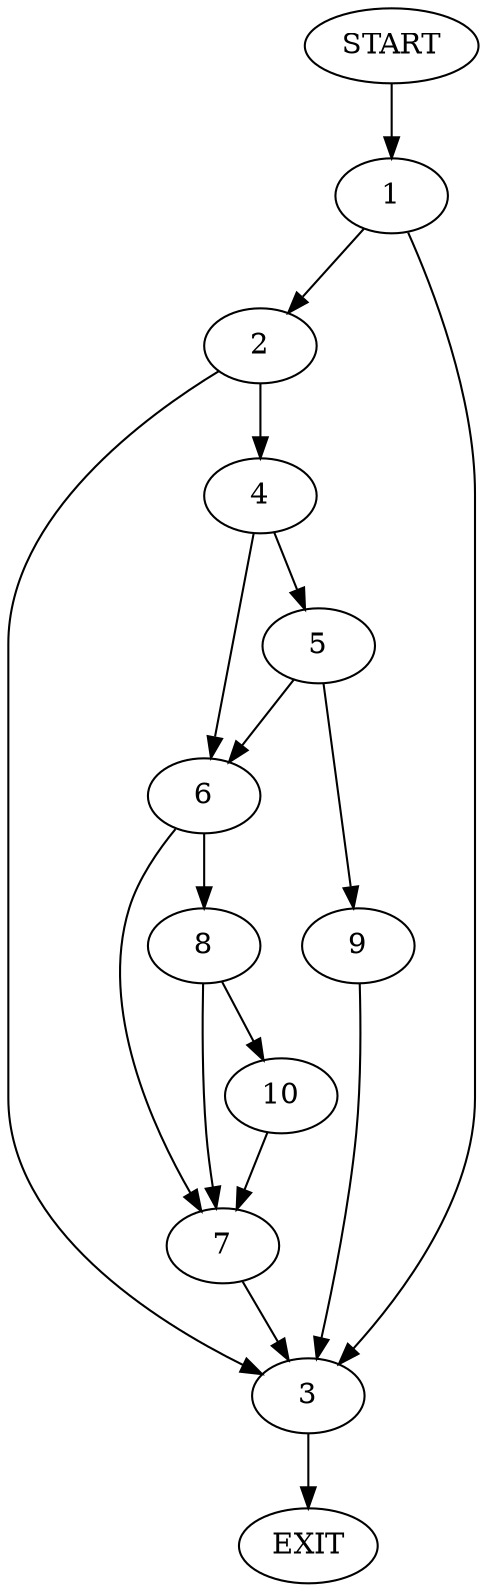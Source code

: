digraph {
0 [label="START"]
11 [label="EXIT"]
0 -> 1
1 -> 2
1 -> 3
3 -> 11
2 -> 3
2 -> 4
4 -> 5
4 -> 6
6 -> 7
6 -> 8
5 -> 9
5 -> 6
9 -> 3
7 -> 3
8 -> 7
8 -> 10
10 -> 7
}
